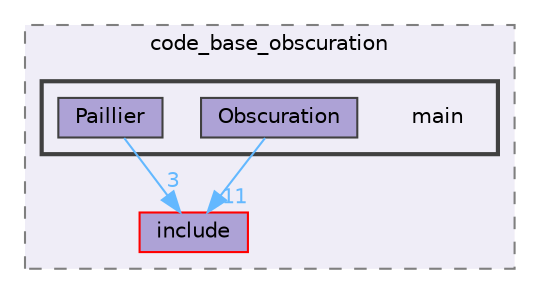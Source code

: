 digraph "C:/Users/Katia/Documents/GitHub/code_base_obscuration/main"
{
 // LATEX_PDF_SIZE
  bgcolor="transparent";
  edge [fontname=Helvetica,fontsize=10,labelfontname=Helvetica,labelfontsize=10];
  node [fontname=Helvetica,fontsize=10,shape=box,height=0.2,width=0.4];
  compound=true
  subgraph clusterdir_66fc73b60c91c9de6d82ed892c8866c1 {
    graph [ bgcolor="#efedf7", pencolor="grey50", label="code_base_obscuration", fontname=Helvetica,fontsize=10 style="filled,dashed", URL="dir_66fc73b60c91c9de6d82ed892c8866c1.html",tooltip=""]
  dir_235dc5c59b87e38be3bd5a5d049b3fd6 [label="include", fillcolor="#ada2d6", color="red", style="filled", URL="dir_235dc5c59b87e38be3bd5a5d049b3fd6.html",tooltip=""];
  subgraph clusterdir_ad85657f688d077a0dceea477125f51f {
    graph [ bgcolor="#efedf7", pencolor="grey25", label="", fontname=Helvetica,fontsize=10 style="filled,bold", URL="dir_ad85657f688d077a0dceea477125f51f.html",tooltip=""]
    dir_ad85657f688d077a0dceea477125f51f [shape=plaintext, label="main"];
  dir_4532a5c91a6689f9302f4ec4d6c356cc [label="Obscuration", fillcolor="#ada2d6", color="grey25", style="filled", URL="dir_4532a5c91a6689f9302f4ec4d6c356cc.html",tooltip=""];
  dir_e26afc0a1fc69e8aef58fbcb5b6d03ca [label="Paillier", fillcolor="#ada2d6", color="grey25", style="filled", URL="dir_e26afc0a1fc69e8aef58fbcb5b6d03ca.html",tooltip=""];
  }
  }
  dir_4532a5c91a6689f9302f4ec4d6c356cc->dir_235dc5c59b87e38be3bd5a5d049b3fd6 [headlabel="11", labeldistance=1.5 headhref="dir_000023_000016.html" href="dir_000023_000016.html" color="steelblue1" fontcolor="steelblue1"];
  dir_e26afc0a1fc69e8aef58fbcb5b6d03ca->dir_235dc5c59b87e38be3bd5a5d049b3fd6 [headlabel="3", labeldistance=1.5 headhref="dir_000027_000016.html" href="dir_000027_000016.html" color="steelblue1" fontcolor="steelblue1"];
}
